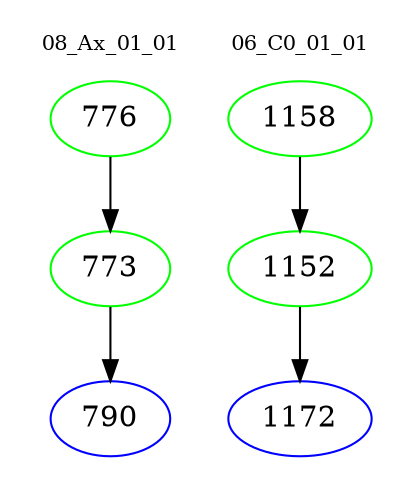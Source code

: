 digraph{
subgraph cluster_0 {
color = white
label = "08_Ax_01_01";
fontsize=10;
T0_776 [label="776", color="green"]
T0_776 -> T0_773 [color="black"]
T0_773 [label="773", color="green"]
T0_773 -> T0_790 [color="black"]
T0_790 [label="790", color="blue"]
}
subgraph cluster_1 {
color = white
label = "06_C0_01_01";
fontsize=10;
T1_1158 [label="1158", color="green"]
T1_1158 -> T1_1152 [color="black"]
T1_1152 [label="1152", color="green"]
T1_1152 -> T1_1172 [color="black"]
T1_1172 [label="1172", color="blue"]
}
}

